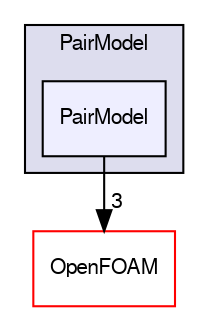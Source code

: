 digraph "src/lagrangian/intermediate/submodels/Kinematic/CollisionModel/PairCollision/PairModel/PairModel" {
  bgcolor=transparent;
  compound=true
  node [ fontsize="10", fontname="FreeSans"];
  edge [ labelfontsize="10", labelfontname="FreeSans"];
  subgraph clusterdir_3cfe95366bcf693649edc819488068c7 {
    graph [ bgcolor="#ddddee", pencolor="black", label="PairModel" fontname="FreeSans", fontsize="10", URL="dir_3cfe95366bcf693649edc819488068c7.html"]
  dir_cb5a1695fda9bb90f477d420d513cbab [shape=box, label="PairModel", style="filled", fillcolor="#eeeeff", pencolor="black", URL="dir_cb5a1695fda9bb90f477d420d513cbab.html"];
  }
  dir_c5473ff19b20e6ec4dfe5c310b3778a8 [shape=box label="OpenFOAM" color="red" URL="dir_c5473ff19b20e6ec4dfe5c310b3778a8.html"];
  dir_cb5a1695fda9bb90f477d420d513cbab->dir_c5473ff19b20e6ec4dfe5c310b3778a8 [headlabel="3", labeldistance=1.5 headhref="dir_001343_001732.html"];
}
